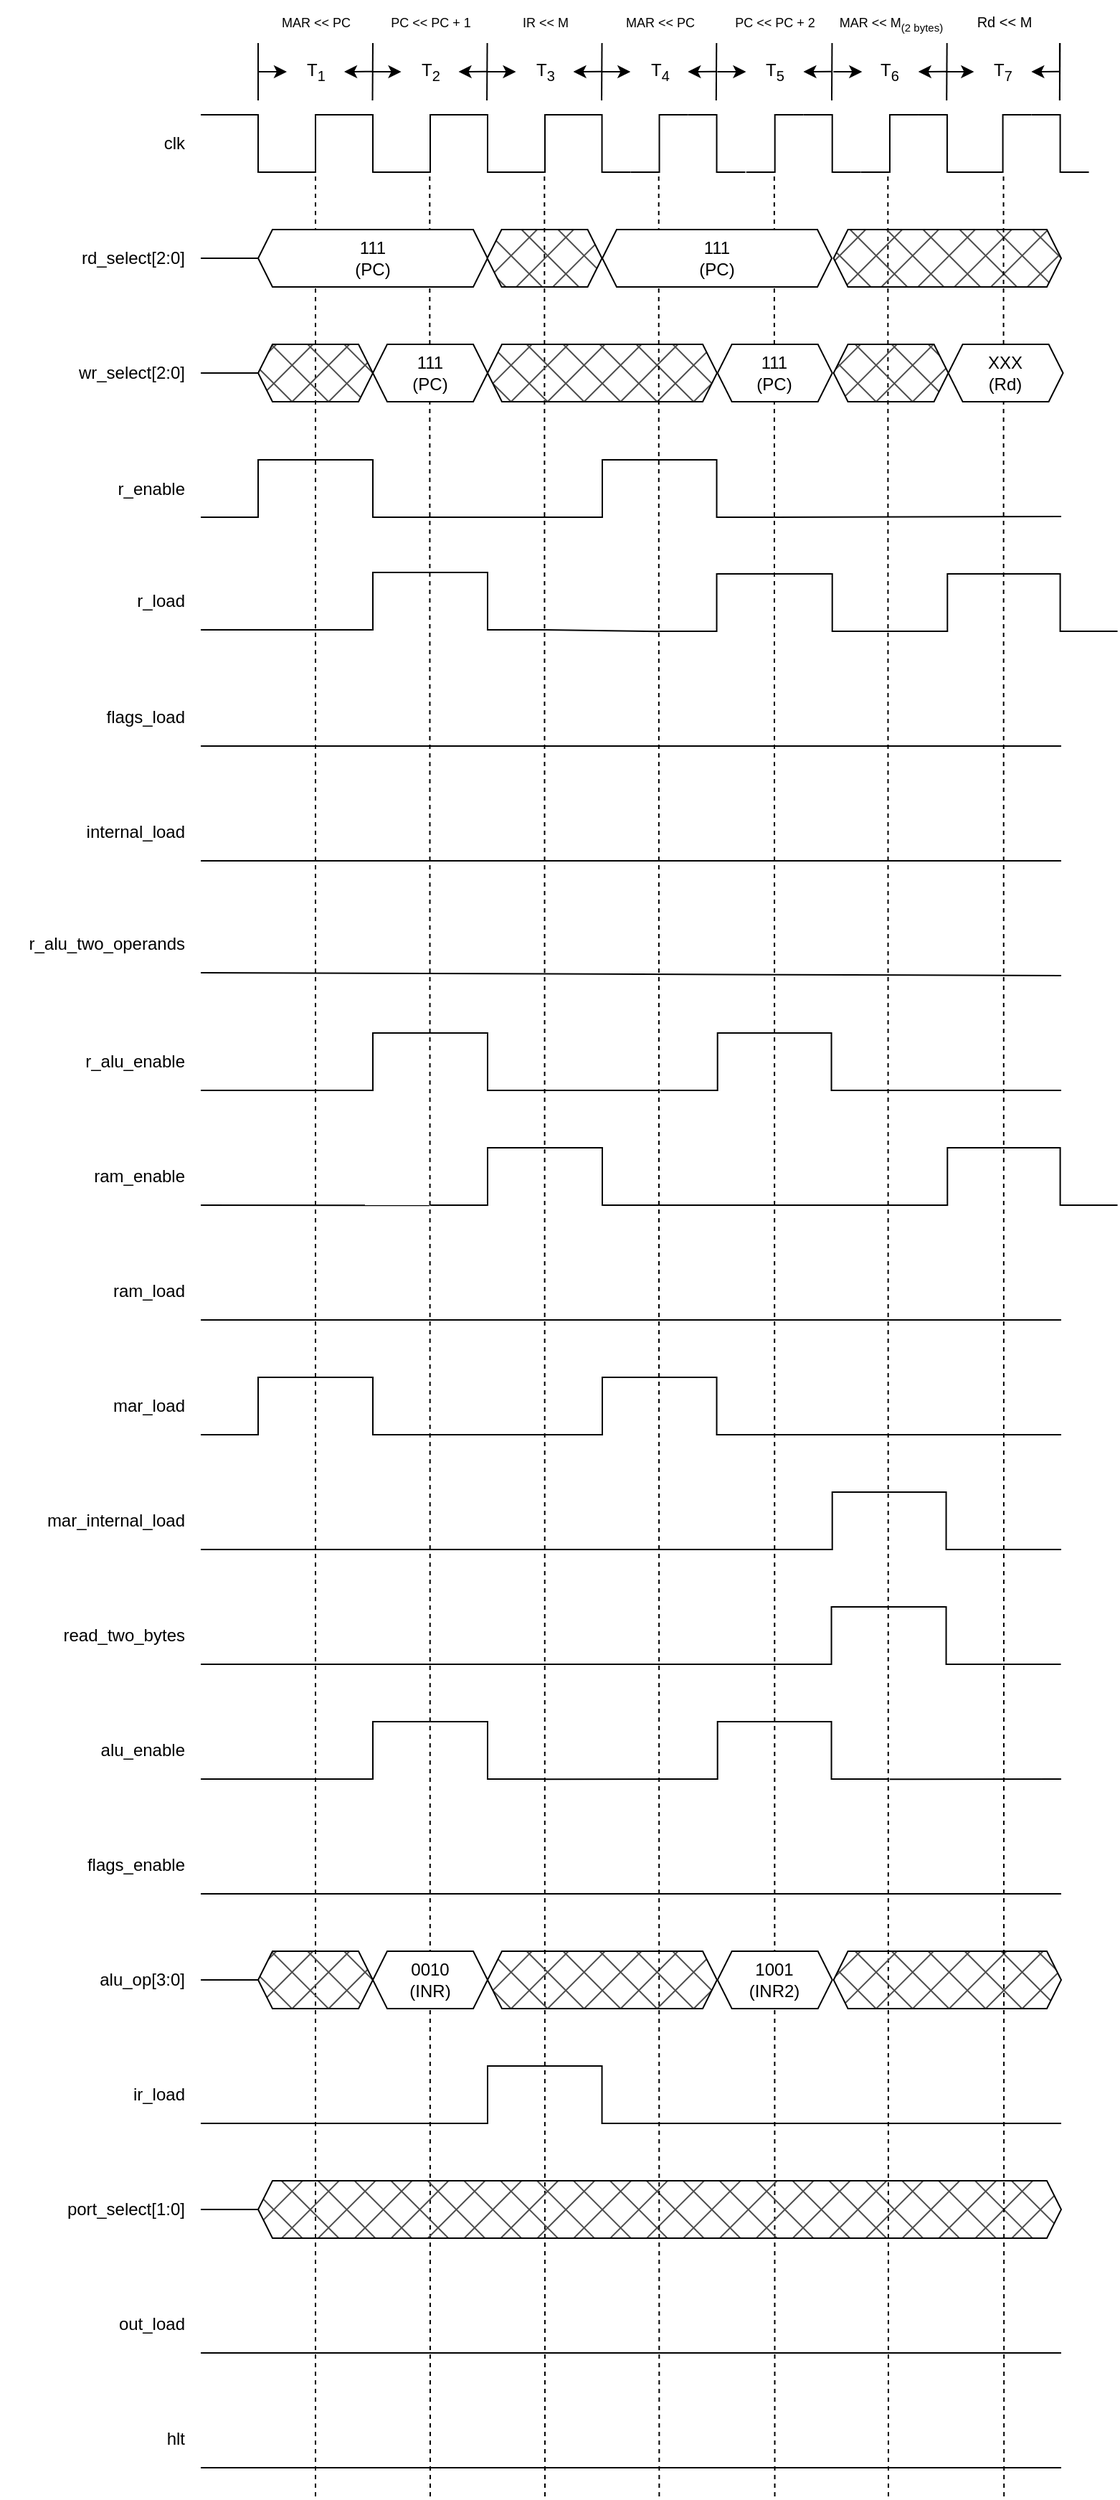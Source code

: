 <mxfile version="20.3.0" type="device"><diagram id="HXsQhYS6Ze4he7YgdLDy" name="Page-1"><mxGraphModel dx="1093" dy="675" grid="1" gridSize="10" guides="1" tooltips="1" connect="1" arrows="1" fold="1" page="1" pageScale="1" pageWidth="1654" pageHeight="1169" math="0" shadow="0"><root><mxCell id="0"/><mxCell id="1" parent="0"/><mxCell id="IwAiYQDvFzD93HIttfBW-186" value="" style="endArrow=none;dashed=1;html=1;strokeWidth=1;rounded=0;" edge="1" parent="1"><mxGeometry width="50" height="50" relative="1" as="geometry"><mxPoint x="760.27" y="1980" as="sourcePoint"/><mxPoint x="759.93" y="360.0" as="targetPoint"/></mxGeometry></mxCell><mxCell id="IwAiYQDvFzD93HIttfBW-43" value="" style="endArrow=none;dashed=1;html=1;strokeWidth=1;rounded=0;" edge="1" parent="1"><mxGeometry width="50" height="50" relative="1" as="geometry"><mxPoint x="440" y="1980" as="sourcePoint"/><mxPoint x="440" y="360" as="targetPoint"/></mxGeometry></mxCell><mxCell id="IwAiYQDvFzD93HIttfBW-2" value="" style="pointerEvents=1;verticalLabelPosition=bottom;shadow=0;dashed=0;align=center;html=1;verticalAlign=top;shape=mxgraph.electrical.waveforms.step_2;" vertex="1" parent="1"><mxGeometry x="380" y="320" width="40" height="40" as="geometry"/></mxCell><mxCell id="IwAiYQDvFzD93HIttfBW-3" value="" style="pointerEvents=1;verticalLabelPosition=bottom;shadow=0;dashed=0;align=center;html=1;verticalAlign=top;shape=mxgraph.electrical.waveforms.step_1;" vertex="1" parent="1"><mxGeometry x="420" y="320" width="40" height="40" as="geometry"/></mxCell><mxCell id="IwAiYQDvFzD93HIttfBW-5" value="clk" style="text;html=1;align=right;verticalAlign=middle;resizable=0;points=[];autosize=1;strokeColor=none;fillColor=none;" vertex="1" parent="1"><mxGeometry x="310" y="325" width="40" height="30" as="geometry"/></mxCell><mxCell id="IwAiYQDvFzD93HIttfBW-6" value="" style="endArrow=none;html=1;rounded=0;" edge="1" parent="1"><mxGeometry width="50" height="50" relative="1" as="geometry"><mxPoint x="360" y="320" as="sourcePoint"/><mxPoint x="380" y="320" as="targetPoint"/></mxGeometry></mxCell><mxCell id="IwAiYQDvFzD93HIttfBW-7" value="" style="pointerEvents=1;verticalLabelPosition=bottom;shadow=0;dashed=0;align=center;html=1;verticalAlign=top;shape=mxgraph.electrical.waveforms.step_2;" vertex="1" parent="1"><mxGeometry x="460" y="320" width="40" height="40" as="geometry"/></mxCell><mxCell id="IwAiYQDvFzD93HIttfBW-8" value="" style="pointerEvents=1;verticalLabelPosition=bottom;shadow=0;dashed=0;align=center;html=1;verticalAlign=top;shape=mxgraph.electrical.waveforms.step_1;" vertex="1" parent="1"><mxGeometry x="500" y="320" width="40" height="40" as="geometry"/></mxCell><mxCell id="IwAiYQDvFzD93HIttfBW-9" value="" style="endArrow=none;html=1;rounded=0;" edge="1" parent="1"><mxGeometry width="50" height="50" relative="1" as="geometry"><mxPoint x="400" y="310" as="sourcePoint"/><mxPoint x="400" y="270" as="targetPoint"/></mxGeometry></mxCell><mxCell id="IwAiYQDvFzD93HIttfBW-10" value="" style="endArrow=none;html=1;rounded=0;" edge="1" parent="1"><mxGeometry width="50" height="50" relative="1" as="geometry"><mxPoint x="479.76" y="310" as="sourcePoint"/><mxPoint x="480" y="270" as="targetPoint"/></mxGeometry></mxCell><mxCell id="IwAiYQDvFzD93HIttfBW-11" value="T&lt;sub&gt;1&lt;/sub&gt;" style="text;html=1;align=center;verticalAlign=middle;resizable=0;points=[];autosize=1;strokeColor=none;fillColor=none;" vertex="1" parent="1"><mxGeometry x="420" y="275" width="40" height="30" as="geometry"/></mxCell><mxCell id="IwAiYQDvFzD93HIttfBW-12" value="" style="endArrow=classic;html=1;rounded=0;" edge="1" parent="1"><mxGeometry width="50" height="50" relative="1" as="geometry"><mxPoint x="400" y="290" as="sourcePoint"/><mxPoint x="420" y="290" as="targetPoint"/></mxGeometry></mxCell><mxCell id="IwAiYQDvFzD93HIttfBW-14" value="" style="endArrow=none;html=1;rounded=0;startArrow=classic;startFill=1;endFill=0;" edge="1" parent="1"><mxGeometry width="50" height="50" relative="1" as="geometry"><mxPoint x="460" y="290" as="sourcePoint"/><mxPoint x="480" y="289.9" as="targetPoint"/></mxGeometry></mxCell><mxCell id="IwAiYQDvFzD93HIttfBW-16" value="" style="pointerEvents=1;verticalLabelPosition=bottom;shadow=0;dashed=0;align=center;html=1;verticalAlign=top;shape=mxgraph.electrical.waveforms.step_2;" vertex="1" parent="1"><mxGeometry x="540" y="320" width="40" height="40" as="geometry"/></mxCell><mxCell id="IwAiYQDvFzD93HIttfBW-17" value="" style="pointerEvents=1;verticalLabelPosition=bottom;shadow=0;dashed=0;align=center;html=1;verticalAlign=top;shape=mxgraph.electrical.waveforms.step_1;" vertex="1" parent="1"><mxGeometry x="580" y="320" width="40" height="40" as="geometry"/></mxCell><mxCell id="IwAiYQDvFzD93HIttfBW-19" value="" style="endArrow=none;html=1;rounded=0;" edge="1" parent="1"><mxGeometry width="50" height="50" relative="1" as="geometry"><mxPoint x="559.54" y="310.0" as="sourcePoint"/><mxPoint x="559.78" y="270.0" as="targetPoint"/></mxGeometry></mxCell><mxCell id="IwAiYQDvFzD93HIttfBW-20" value="T&lt;sub&gt;2&lt;/sub&gt;" style="text;html=1;align=center;verticalAlign=middle;resizable=0;points=[];autosize=1;strokeColor=none;fillColor=none;" vertex="1" parent="1"><mxGeometry x="499.78" y="275" width="40" height="30" as="geometry"/></mxCell><mxCell id="IwAiYQDvFzD93HIttfBW-21" value="" style="endArrow=classic;html=1;rounded=0;" edge="1" parent="1"><mxGeometry width="50" height="50" relative="1" as="geometry"><mxPoint x="479.78" y="290.0" as="sourcePoint"/><mxPoint x="499.78" y="290.0" as="targetPoint"/></mxGeometry></mxCell><mxCell id="IwAiYQDvFzD93HIttfBW-22" value="" style="endArrow=none;html=1;rounded=0;startArrow=classic;startFill=1;endFill=0;" edge="1" parent="1"><mxGeometry width="50" height="50" relative="1" as="geometry"><mxPoint x="539.78" y="290.0" as="sourcePoint"/><mxPoint x="559.78" y="289.9" as="targetPoint"/></mxGeometry></mxCell><mxCell id="IwAiYQDvFzD93HIttfBW-37" value="" style="endArrow=none;html=1;rounded=0;" edge="1" parent="1"><mxGeometry width="50" height="50" relative="1" as="geometry"><mxPoint x="639.53" y="310.0" as="sourcePoint"/><mxPoint x="639.77" y="270.0" as="targetPoint"/></mxGeometry></mxCell><mxCell id="IwAiYQDvFzD93HIttfBW-38" value="T&lt;sub&gt;3&lt;/sub&gt;" style="text;html=1;align=center;verticalAlign=middle;resizable=0;points=[];autosize=1;strokeColor=none;fillColor=none;" vertex="1" parent="1"><mxGeometry x="579.77" y="275" width="40" height="30" as="geometry"/></mxCell><mxCell id="IwAiYQDvFzD93HIttfBW-39" value="" style="endArrow=classic;html=1;rounded=0;" edge="1" parent="1"><mxGeometry width="50" height="50" relative="1" as="geometry"><mxPoint x="559.77" y="290.0" as="sourcePoint"/><mxPoint x="579.77" y="290.0" as="targetPoint"/></mxGeometry></mxCell><mxCell id="IwAiYQDvFzD93HIttfBW-40" value="" style="endArrow=none;html=1;rounded=0;startArrow=classic;startFill=1;endFill=0;" edge="1" parent="1"><mxGeometry width="50" height="50" relative="1" as="geometry"><mxPoint x="619.77" y="290.0" as="sourcePoint"/><mxPoint x="639.77" y="289.9" as="targetPoint"/></mxGeometry></mxCell><mxCell id="IwAiYQDvFzD93HIttfBW-42" value="" style="pointerEvents=1;verticalLabelPosition=bottom;shadow=0;dashed=0;align=center;html=1;verticalAlign=top;shape=mxgraph.electrical.waveforms.step_2;" vertex="1" parent="1"><mxGeometry x="619.77" y="320" width="40" height="40" as="geometry"/></mxCell><mxCell id="IwAiYQDvFzD93HIttfBW-44" value="" style="endArrow=none;dashed=1;html=1;strokeWidth=1;rounded=0;" edge="1" parent="1"><mxGeometry width="50" height="50" relative="1" as="geometry"><mxPoint x="520" y="1980" as="sourcePoint"/><mxPoint x="519.66" y="360.0" as="targetPoint"/></mxGeometry></mxCell><mxCell id="IwAiYQDvFzD93HIttfBW-45" value="" style="endArrow=none;dashed=1;html=1;strokeWidth=1;rounded=0;" edge="1" parent="1"><mxGeometry width="50" height="50" relative="1" as="geometry"><mxPoint x="600" y="1980" as="sourcePoint"/><mxPoint x="599.66" y="360.0" as="targetPoint"/></mxGeometry></mxCell><mxCell id="IwAiYQDvFzD93HIttfBW-46" value="rd_select[2:0]" style="text;html=1;align=right;verticalAlign=middle;resizable=0;points=[];autosize=1;strokeColor=none;fillColor=none;" vertex="1" parent="1"><mxGeometry x="250" y="405" width="100" height="30" as="geometry"/></mxCell><mxCell id="IwAiYQDvFzD93HIttfBW-48" value="111&lt;br&gt;(PC)" style="shape=hexagon;perimeter=hexagonPerimeter2;whiteSpace=wrap;html=1;fixedSize=1;size=10;" vertex="1" parent="1"><mxGeometry x="400" y="400" width="160" height="40" as="geometry"/></mxCell><mxCell id="IwAiYQDvFzD93HIttfBW-50" value="" style="endArrow=none;html=1;rounded=0;entryX=0;entryY=0.5;entryDx=0;entryDy=0;" edge="1" parent="1" target="IwAiYQDvFzD93HIttfBW-48"><mxGeometry width="50" height="50" relative="1" as="geometry"><mxPoint x="360" y="420" as="sourcePoint"/><mxPoint x="390" y="330" as="targetPoint"/></mxGeometry></mxCell><mxCell id="IwAiYQDvFzD93HIttfBW-51" value="r_enable" style="text;html=1;align=right;verticalAlign=middle;resizable=0;points=[];autosize=1;strokeColor=none;fillColor=none;" vertex="1" parent="1"><mxGeometry x="280" y="565.5" width="70" height="30" as="geometry"/></mxCell><mxCell id="IwAiYQDvFzD93HIttfBW-54" value="mar_load" style="text;html=1;align=right;verticalAlign=middle;resizable=0;points=[];autosize=1;strokeColor=none;fillColor=none;" vertex="1" parent="1"><mxGeometry x="280" y="1205" width="70" height="30" as="geometry"/></mxCell><mxCell id="IwAiYQDvFzD93HIttfBW-55" value="" style="pointerEvents=1;verticalLabelPosition=bottom;shadow=0;dashed=0;align=center;html=1;verticalAlign=top;shape=mxgraph.electrical.waveforms.step_1;" vertex="1" parent="1"><mxGeometry x="360" y="1200" width="80" height="40" as="geometry"/></mxCell><mxCell id="IwAiYQDvFzD93HIttfBW-56" value="" style="pointerEvents=1;verticalLabelPosition=bottom;shadow=0;dashed=0;align=center;html=1;verticalAlign=top;shape=mxgraph.electrical.waveforms.step_2;" vertex="1" parent="1"><mxGeometry x="440" y="1200" width="80" height="40" as="geometry"/></mxCell><mxCell id="IwAiYQDvFzD93HIttfBW-57" value="&lt;font style=&quot;font-size: 9px;&quot;&gt;MAR &amp;lt;&amp;lt; PC&lt;/font&gt;" style="text;html=1;align=center;verticalAlign=middle;resizable=0;points=[];autosize=1;strokeColor=none;fillColor=none;" vertex="1" parent="1"><mxGeometry x="405" y="240" width="70" height="30" as="geometry"/></mxCell><mxCell id="IwAiYQDvFzD93HIttfBW-59" value="&lt;font style=&quot;font-size: 9px;&quot;&gt;PC &amp;lt;&amp;lt; PC + 1&lt;/font&gt;" style="text;html=1;align=center;verticalAlign=middle;resizable=0;points=[];autosize=1;strokeColor=none;fillColor=none;" vertex="1" parent="1"><mxGeometry x="480" y="240" width="80" height="30" as="geometry"/></mxCell><mxCell id="IwAiYQDvFzD93HIttfBW-60" value="wr_select[2:0]" style="text;html=1;align=right;verticalAlign=middle;resizable=0;points=[];autosize=1;strokeColor=none;fillColor=none;" vertex="1" parent="1"><mxGeometry x="250" y="485" width="100" height="30" as="geometry"/></mxCell><mxCell id="IwAiYQDvFzD93HIttfBW-61" value="111&lt;br&gt;(PC)" style="shape=hexagon;perimeter=hexagonPerimeter2;whiteSpace=wrap;html=1;fixedSize=1;size=10;" vertex="1" parent="1"><mxGeometry x="480" y="480" width="80" height="40" as="geometry"/></mxCell><mxCell id="IwAiYQDvFzD93HIttfBW-62" value="" style="endArrow=none;html=1;rounded=0;entryX=0;entryY=0.5;entryDx=0;entryDy=0;startArrow=none;" edge="1" parent="1" target="IwAiYQDvFzD93HIttfBW-61" source="IwAiYQDvFzD93HIttfBW-58"><mxGeometry width="50" height="50" relative="1" as="geometry"><mxPoint x="360" y="500" as="sourcePoint"/><mxPoint x="390" y="410" as="targetPoint"/></mxGeometry></mxCell><mxCell id="IwAiYQDvFzD93HIttfBW-63" value="r_alu_enable" style="text;html=1;align=right;verticalAlign=middle;resizable=0;points=[];autosize=1;strokeColor=none;fillColor=none;" vertex="1" parent="1"><mxGeometry x="260" y="965" width="90" height="30" as="geometry"/></mxCell><mxCell id="IwAiYQDvFzD93HIttfBW-64" value="" style="pointerEvents=1;verticalLabelPosition=bottom;shadow=0;dashed=0;align=center;html=1;verticalAlign=top;shape=mxgraph.electrical.waveforms.step_1;" vertex="1" parent="1"><mxGeometry x="360" y="560.5" width="80" height="40" as="geometry"/></mxCell><mxCell id="IwAiYQDvFzD93HIttfBW-65" value="" style="pointerEvents=1;verticalLabelPosition=bottom;shadow=0;dashed=0;align=center;html=1;verticalAlign=top;shape=mxgraph.electrical.waveforms.step_2;" vertex="1" parent="1"><mxGeometry x="440" y="560.5" width="80" height="40" as="geometry"/></mxCell><mxCell id="IwAiYQDvFzD93HIttfBW-66" value="" style="endArrow=none;html=1;rounded=0;entryX=0;entryY=1;entryDx=0;entryDy=0;entryPerimeter=0;" edge="1" parent="1" target="IwAiYQDvFzD93HIttfBW-67"><mxGeometry width="50" height="50" relative="1" as="geometry"><mxPoint x="360" y="1000" as="sourcePoint"/><mxPoint x="480" y="1000" as="targetPoint"/></mxGeometry></mxCell><mxCell id="IwAiYQDvFzD93HIttfBW-67" value="" style="pointerEvents=1;verticalLabelPosition=bottom;shadow=0;dashed=0;align=center;html=1;verticalAlign=top;shape=mxgraph.electrical.waveforms.step_1;" vertex="1" parent="1"><mxGeometry x="440" y="960" width="80" height="40" as="geometry"/></mxCell><mxCell id="IwAiYQDvFzD93HIttfBW-68" value="" style="pointerEvents=1;verticalLabelPosition=bottom;shadow=0;dashed=0;align=center;html=1;verticalAlign=top;shape=mxgraph.electrical.waveforms.step_2;" vertex="1" parent="1"><mxGeometry x="520" y="960" width="80" height="40" as="geometry"/></mxCell><mxCell id="IwAiYQDvFzD93HIttfBW-70" value="r_alu_two_operands" style="text;html=1;align=right;verticalAlign=middle;resizable=0;points=[];autosize=1;strokeColor=none;fillColor=none;" vertex="1" parent="1"><mxGeometry x="220" y="883" width="130" height="30" as="geometry"/></mxCell><mxCell id="IwAiYQDvFzD93HIttfBW-71" value="" style="endArrow=none;html=1;rounded=0;" edge="1" parent="1"><mxGeometry width="50" height="50" relative="1" as="geometry"><mxPoint x="360" y="918" as="sourcePoint"/><mxPoint x="960" y="920" as="targetPoint"/></mxGeometry></mxCell><mxCell id="IwAiYQDvFzD93HIttfBW-74" value="r_load" style="text;html=1;align=right;verticalAlign=middle;resizable=0;points=[];autosize=1;strokeColor=none;fillColor=none;" vertex="1" parent="1"><mxGeometry x="290" y="644" width="60" height="30" as="geometry"/></mxCell><mxCell id="IwAiYQDvFzD93HIttfBW-75" value="" style="endArrow=none;html=1;rounded=0;entryX=0.003;entryY=0.999;entryDx=0;entryDy=0;entryPerimeter=0;" edge="1" parent="1" target="IwAiYQDvFzD93HIttfBW-76"><mxGeometry width="50" height="50" relative="1" as="geometry"><mxPoint x="360" y="679" as="sourcePoint"/><mxPoint x="480" y="679" as="targetPoint"/></mxGeometry></mxCell><mxCell id="IwAiYQDvFzD93HIttfBW-76" value="" style="pointerEvents=1;verticalLabelPosition=bottom;shadow=0;dashed=0;align=center;html=1;verticalAlign=top;shape=mxgraph.electrical.waveforms.step_1;" vertex="1" parent="1"><mxGeometry x="440" y="639" width="80" height="40" as="geometry"/></mxCell><mxCell id="IwAiYQDvFzD93HIttfBW-77" value="" style="pointerEvents=1;verticalLabelPosition=bottom;shadow=0;dashed=0;align=center;html=1;verticalAlign=top;shape=mxgraph.electrical.waveforms.step_2;" vertex="1" parent="1"><mxGeometry x="520" y="639" width="80" height="40" as="geometry"/></mxCell><mxCell id="IwAiYQDvFzD93HIttfBW-78" value="flags_load" style="text;html=1;align=right;verticalAlign=middle;resizable=0;points=[];autosize=1;strokeColor=none;fillColor=none;" vertex="1" parent="1"><mxGeometry x="270" y="725" width="80" height="30" as="geometry"/></mxCell><mxCell id="IwAiYQDvFzD93HIttfBW-79" value="" style="endArrow=none;html=1;rounded=0;" edge="1" parent="1"><mxGeometry width="50" height="50" relative="1" as="geometry"><mxPoint x="360" y="760" as="sourcePoint"/><mxPoint x="960" y="760" as="targetPoint"/></mxGeometry></mxCell><mxCell id="IwAiYQDvFzD93HIttfBW-82" value="internal_load" style="text;html=1;align=right;verticalAlign=middle;resizable=0;points=[];autosize=1;strokeColor=none;fillColor=none;" vertex="1" parent="1"><mxGeometry x="260" y="805" width="90" height="30" as="geometry"/></mxCell><mxCell id="IwAiYQDvFzD93HIttfBW-83" value="" style="endArrow=none;html=1;rounded=0;" edge="1" parent="1"><mxGeometry width="50" height="50" relative="1" as="geometry"><mxPoint x="360" y="840" as="sourcePoint"/><mxPoint x="960" y="840" as="targetPoint"/></mxGeometry></mxCell><mxCell id="IwAiYQDvFzD93HIttfBW-86" value="ram_enable" style="text;html=1;align=right;verticalAlign=middle;resizable=0;points=[];autosize=1;strokeColor=none;fillColor=none;" vertex="1" parent="1"><mxGeometry x="260" y="1045" width="90" height="30" as="geometry"/></mxCell><mxCell id="IwAiYQDvFzD93HIttfBW-87" value="" style="endArrow=none;html=1;rounded=0;entryX=-0.004;entryY=1.004;entryDx=0;entryDy=0;entryPerimeter=0;" edge="1" parent="1" target="IwAiYQDvFzD93HIttfBW-148"><mxGeometry width="50" height="50" relative="1" as="geometry"><mxPoint x="360" y="1080" as="sourcePoint"/><mxPoint x="560" y="1080" as="targetPoint"/></mxGeometry></mxCell><mxCell id="IwAiYQDvFzD93HIttfBW-90" value="ram_load" style="text;html=1;align=right;verticalAlign=middle;resizable=0;points=[];autosize=1;strokeColor=none;fillColor=none;" vertex="1" parent="1"><mxGeometry x="280" y="1125" width="70" height="30" as="geometry"/></mxCell><mxCell id="IwAiYQDvFzD93HIttfBW-91" value="" style="endArrow=none;html=1;rounded=0;" edge="1" parent="1"><mxGeometry width="50" height="50" relative="1" as="geometry"><mxPoint x="360" y="1160" as="sourcePoint"/><mxPoint x="960" y="1160" as="targetPoint"/></mxGeometry></mxCell><mxCell id="IwAiYQDvFzD93HIttfBW-94" value="mar_internal_load" style="text;html=1;align=right;verticalAlign=middle;resizable=0;points=[];autosize=1;strokeColor=none;fillColor=none;" vertex="1" parent="1"><mxGeometry x="230" y="1285" width="120" height="30" as="geometry"/></mxCell><mxCell id="IwAiYQDvFzD93HIttfBW-95" value="" style="endArrow=none;html=1;rounded=0;" edge="1" parent="1"><mxGeometry width="50" height="50" relative="1" as="geometry"><mxPoint x="360" y="1320" as="sourcePoint"/><mxPoint x="800" y="1320" as="targetPoint"/></mxGeometry></mxCell><mxCell id="IwAiYQDvFzD93HIttfBW-98" value="read_two_bytes" style="text;html=1;align=right;verticalAlign=middle;resizable=0;points=[];autosize=1;strokeColor=none;fillColor=none;" vertex="1" parent="1"><mxGeometry x="240" y="1365" width="110" height="30" as="geometry"/></mxCell><mxCell id="IwAiYQDvFzD93HIttfBW-99" value="" style="endArrow=none;html=1;rounded=0;" edge="1" parent="1"><mxGeometry width="50" height="50" relative="1" as="geometry"><mxPoint x="360" y="1400" as="sourcePoint"/><mxPoint x="800" y="1400" as="targetPoint"/></mxGeometry></mxCell><mxCell id="IwAiYQDvFzD93HIttfBW-102" value="alu_enable" style="text;html=1;align=right;verticalAlign=middle;resizable=0;points=[];autosize=1;strokeColor=none;fillColor=none;" vertex="1" parent="1"><mxGeometry x="270" y="1445" width="80" height="30" as="geometry"/></mxCell><mxCell id="IwAiYQDvFzD93HIttfBW-103" value="" style="endArrow=none;html=1;rounded=0;entryX=0;entryY=1;entryDx=0;entryDy=0;entryPerimeter=0;" edge="1" parent="1" target="IwAiYQDvFzD93HIttfBW-104"><mxGeometry width="50" height="50" relative="1" as="geometry"><mxPoint x="360" y="1480" as="sourcePoint"/><mxPoint x="480" y="1480" as="targetPoint"/></mxGeometry></mxCell><mxCell id="IwAiYQDvFzD93HIttfBW-104" value="" style="pointerEvents=1;verticalLabelPosition=bottom;shadow=0;dashed=0;align=center;html=1;verticalAlign=top;shape=mxgraph.electrical.waveforms.step_1;" vertex="1" parent="1"><mxGeometry x="440" y="1440" width="80" height="40" as="geometry"/></mxCell><mxCell id="IwAiYQDvFzD93HIttfBW-105" value="" style="pointerEvents=1;verticalLabelPosition=bottom;shadow=0;dashed=0;align=center;html=1;verticalAlign=top;shape=mxgraph.electrical.waveforms.step_2;" vertex="1" parent="1"><mxGeometry x="520" y="1440" width="80" height="40" as="geometry"/></mxCell><mxCell id="IwAiYQDvFzD93HIttfBW-106" value="flags_enable" style="text;html=1;align=right;verticalAlign=middle;resizable=0;points=[];autosize=1;strokeColor=none;fillColor=none;" vertex="1" parent="1"><mxGeometry x="260" y="1525" width="90" height="30" as="geometry"/></mxCell><mxCell id="IwAiYQDvFzD93HIttfBW-107" value="" style="endArrow=none;html=1;rounded=0;" edge="1" parent="1"><mxGeometry width="50" height="50" relative="1" as="geometry"><mxPoint x="360" y="1560" as="sourcePoint"/><mxPoint x="960" y="1560" as="targetPoint"/></mxGeometry></mxCell><mxCell id="IwAiYQDvFzD93HIttfBW-114" value="alu_op[3:0]" style="text;html=1;align=right;verticalAlign=middle;resizable=0;points=[];autosize=1;strokeColor=none;fillColor=none;" vertex="1" parent="1"><mxGeometry x="270" y="1605" width="80" height="30" as="geometry"/></mxCell><mxCell id="IwAiYQDvFzD93HIttfBW-115" value="0010&lt;br&gt;(INR)" style="shape=hexagon;perimeter=hexagonPerimeter2;whiteSpace=wrap;html=1;fixedSize=1;size=10;" vertex="1" parent="1"><mxGeometry x="480" y="1600" width="80" height="40" as="geometry"/></mxCell><mxCell id="IwAiYQDvFzD93HIttfBW-116" value="" style="endArrow=none;html=1;rounded=0;entryX=0;entryY=0.5;entryDx=0;entryDy=0;startArrow=none;" edge="1" parent="1" target="IwAiYQDvFzD93HIttfBW-115" source="IwAiYQDvFzD93HIttfBW-137"><mxGeometry width="50" height="50" relative="1" as="geometry"><mxPoint x="360" y="1620" as="sourcePoint"/><mxPoint x="390" y="1530" as="targetPoint"/></mxGeometry></mxCell><mxCell id="IwAiYQDvFzD93HIttfBW-117" value="ir_load" style="text;html=1;align=right;verticalAlign=middle;resizable=0;points=[];autosize=1;strokeColor=none;fillColor=none;" vertex="1" parent="1"><mxGeometry x="290" y="1685" width="60" height="30" as="geometry"/></mxCell><mxCell id="IwAiYQDvFzD93HIttfBW-118" value="" style="endArrow=none;html=1;rounded=0;" edge="1" parent="1"><mxGeometry width="50" height="50" relative="1" as="geometry"><mxPoint x="360" y="1720" as="sourcePoint"/><mxPoint x="520" y="1720" as="targetPoint"/></mxGeometry></mxCell><mxCell id="IwAiYQDvFzD93HIttfBW-121" value="out_load" style="text;html=1;align=right;verticalAlign=middle;resizable=0;points=[];autosize=1;strokeColor=none;fillColor=none;" vertex="1" parent="1"><mxGeometry x="280" y="1845" width="70" height="30" as="geometry"/></mxCell><mxCell id="IwAiYQDvFzD93HIttfBW-122" value="" style="endArrow=none;html=1;rounded=0;" edge="1" parent="1"><mxGeometry width="50" height="50" relative="1" as="geometry"><mxPoint x="360" y="1880" as="sourcePoint"/><mxPoint x="960" y="1880" as="targetPoint"/></mxGeometry></mxCell><mxCell id="IwAiYQDvFzD93HIttfBW-129" value="port_select[1:0]" style="text;html=1;align=right;verticalAlign=middle;resizable=0;points=[];autosize=1;strokeColor=none;fillColor=none;" vertex="1" parent="1"><mxGeometry x="240" y="1765" width="110" height="30" as="geometry"/></mxCell><mxCell id="IwAiYQDvFzD93HIttfBW-131" value="" style="endArrow=none;html=1;rounded=0;entryX=0;entryY=0.5;entryDx=0;entryDy=0;" edge="1" parent="1" target="IwAiYQDvFzD93HIttfBW-139"><mxGeometry width="50" height="50" relative="1" as="geometry"><mxPoint x="360" y="1780" as="sourcePoint"/><mxPoint x="390" y="1690" as="targetPoint"/></mxGeometry></mxCell><mxCell id="IwAiYQDvFzD93HIttfBW-132" value="hlt" style="text;html=1;align=right;verticalAlign=middle;resizable=0;points=[];autosize=1;strokeColor=none;fillColor=none;" vertex="1" parent="1"><mxGeometry x="310" y="1925" width="40" height="30" as="geometry"/></mxCell><mxCell id="IwAiYQDvFzD93HIttfBW-133" value="" style="endArrow=none;html=1;rounded=0;" edge="1" parent="1"><mxGeometry width="50" height="50" relative="1" as="geometry"><mxPoint x="360" y="1960" as="sourcePoint"/><mxPoint x="960" y="1960" as="targetPoint"/></mxGeometry></mxCell><mxCell id="IwAiYQDvFzD93HIttfBW-136" value="" style="endArrow=none;html=1;rounded=0;entryX=0;entryY=0.5;entryDx=0;entryDy=0;" edge="1" parent="1" target="IwAiYQDvFzD93HIttfBW-58"><mxGeometry width="50" height="50" relative="1" as="geometry"><mxPoint x="360" y="500" as="sourcePoint"/><mxPoint x="480" y="500" as="targetPoint"/></mxGeometry></mxCell><mxCell id="IwAiYQDvFzD93HIttfBW-137" value="" style="shape=hexagon;perimeter=hexagonPerimeter2;whiteSpace=wrap;html=1;fixedSize=1;size=10;fillStyle=cross-hatch;fillColor=#4D4D4D;" vertex="1" parent="1"><mxGeometry x="400" y="1600" width="80" height="40" as="geometry"/></mxCell><mxCell id="IwAiYQDvFzD93HIttfBW-138" value="" style="endArrow=none;html=1;rounded=0;entryX=0;entryY=0.5;entryDx=0;entryDy=0;" edge="1" parent="1" target="IwAiYQDvFzD93HIttfBW-137"><mxGeometry width="50" height="50" relative="1" as="geometry"><mxPoint x="360" y="1620" as="sourcePoint"/><mxPoint x="480" y="1620" as="targetPoint"/></mxGeometry></mxCell><mxCell id="IwAiYQDvFzD93HIttfBW-139" value="" style="shape=hexagon;perimeter=hexagonPerimeter2;whiteSpace=wrap;html=1;fixedSize=1;size=10;fillStyle=cross-hatch;fillColor=#4D4D4D;" vertex="1" parent="1"><mxGeometry x="400" y="1760" width="560" height="40" as="geometry"/></mxCell><mxCell id="IwAiYQDvFzD93HIttfBW-141" value="" style="endArrow=none;html=1;rounded=0;strokeWidth=1;fontSize=9;entryX=0;entryY=1;entryDx=0;entryDy=0;entryPerimeter=0;" edge="1" parent="1" target="IwAiYQDvFzD93HIttfBW-166"><mxGeometry width="50" height="50" relative="1" as="geometry"><mxPoint x="520" y="600.5" as="sourcePoint"/><mxPoint x="640" y="600" as="targetPoint"/></mxGeometry></mxCell><mxCell id="IwAiYQDvFzD93HIttfBW-142" value="" style="endArrow=none;html=1;rounded=0;entryX=0;entryY=1;entryDx=0;entryDy=0;entryPerimeter=0;" edge="1" parent="1" target="IwAiYQDvFzD93HIttfBW-169"><mxGeometry width="50" height="50" relative="1" as="geometry"><mxPoint x="520" y="1240" as="sourcePoint"/><mxPoint x="640" y="1240" as="targetPoint"/></mxGeometry></mxCell><mxCell id="IwAiYQDvFzD93HIttfBW-143" value="&lt;font style=&quot;font-size: 9px;&quot;&gt;IR &amp;lt;&amp;lt; M&lt;/font&gt;" style="text;html=1;align=center;verticalAlign=middle;resizable=0;points=[];autosize=1;strokeColor=none;fillColor=none;" vertex="1" parent="1"><mxGeometry x="569.77" y="240" width="60" height="30" as="geometry"/></mxCell><mxCell id="IwAiYQDvFzD93HIttfBW-144" value="" style="shape=hexagon;perimeter=hexagonPerimeter2;whiteSpace=wrap;html=1;fixedSize=1;size=10;fillStyle=cross-hatch;fillColor=#4D4D4D;" vertex="1" parent="1"><mxGeometry x="559.77" y="400" width="80" height="40" as="geometry"/></mxCell><mxCell id="IwAiYQDvFzD93HIttfBW-58" value="" style="shape=hexagon;perimeter=hexagonPerimeter2;whiteSpace=wrap;html=1;fixedSize=1;size=10;fillStyle=cross-hatch;fillColor=#4D4D4D;" vertex="1" parent="1"><mxGeometry x="400" y="480" width="80" height="40" as="geometry"/></mxCell><mxCell id="IwAiYQDvFzD93HIttfBW-145" value="" style="shape=hexagon;perimeter=hexagonPerimeter2;whiteSpace=wrap;html=1;fixedSize=1;size=10;fillStyle=cross-hatch;fillColor=#4D4D4D;" vertex="1" parent="1"><mxGeometry x="560" y="480" width="160" height="40" as="geometry"/></mxCell><mxCell id="IwAiYQDvFzD93HIttfBW-146" value="" style="endArrow=none;html=1;rounded=0;strokeWidth=1;fontSize=9;exitX=0.999;exitY=0.999;exitDx=0;exitDy=0;exitPerimeter=0;entryX=0.001;entryY=1.003;entryDx=0;entryDy=0;entryPerimeter=0;" edge="1" parent="1" source="IwAiYQDvFzD93HIttfBW-77" target="IwAiYQDvFzD93HIttfBW-188"><mxGeometry width="50" height="50" relative="1" as="geometry"><mxPoint x="600" y="680" as="sourcePoint"/><mxPoint x="720" y="680" as="targetPoint"/></mxGeometry></mxCell><mxCell id="IwAiYQDvFzD93HIttfBW-147" value="" style="endArrow=none;html=1;rounded=0;" edge="1" parent="1"><mxGeometry width="50" height="50" relative="1" as="geometry"><mxPoint x="600" y="1000" as="sourcePoint"/><mxPoint x="680" y="1000" as="targetPoint"/></mxGeometry></mxCell><mxCell id="IwAiYQDvFzD93HIttfBW-148" value="" style="pointerEvents=1;verticalLabelPosition=bottom;shadow=0;dashed=0;align=center;html=1;verticalAlign=top;shape=mxgraph.electrical.waveforms.step_1;" vertex="1" parent="1"><mxGeometry x="520" y="1040" width="80" height="40" as="geometry"/></mxCell><mxCell id="IwAiYQDvFzD93HIttfBW-149" value="" style="pointerEvents=1;verticalLabelPosition=bottom;shadow=0;dashed=0;align=center;html=1;verticalAlign=top;shape=mxgraph.electrical.waveforms.step_2;" vertex="1" parent="1"><mxGeometry x="600" y="1040" width="80" height="40" as="geometry"/></mxCell><mxCell id="IwAiYQDvFzD93HIttfBW-150" value="" style="endArrow=none;html=1;rounded=0;exitX=0.996;exitY=1.003;exitDx=0;exitDy=0;exitPerimeter=0;" edge="1" parent="1" source="IwAiYQDvFzD93HIttfBW-105"><mxGeometry width="50" height="50" relative="1" as="geometry"><mxPoint x="370" y="1410.0" as="sourcePoint"/><mxPoint x="720" y="1480" as="targetPoint"/></mxGeometry></mxCell><mxCell id="IwAiYQDvFzD93HIttfBW-151" value="" style="shape=hexagon;perimeter=hexagonPerimeter2;whiteSpace=wrap;html=1;fixedSize=1;size=10;fillStyle=cross-hatch;fillColor=#4D4D4D;" vertex="1" parent="1"><mxGeometry x="560" y="1600" width="160" height="40" as="geometry"/></mxCell><mxCell id="IwAiYQDvFzD93HIttfBW-152" value="" style="pointerEvents=1;verticalLabelPosition=bottom;shadow=0;dashed=0;align=center;html=1;verticalAlign=top;shape=mxgraph.electrical.waveforms.step_1;" vertex="1" parent="1"><mxGeometry x="520" y="1680" width="80" height="40" as="geometry"/></mxCell><mxCell id="IwAiYQDvFzD93HIttfBW-153" value="" style="pointerEvents=1;verticalLabelPosition=bottom;shadow=0;dashed=0;align=center;html=1;verticalAlign=top;shape=mxgraph.electrical.waveforms.step_2;" vertex="1" parent="1"><mxGeometry x="599.77" y="1680" width="80" height="40" as="geometry"/></mxCell><mxCell id="IwAiYQDvFzD93HIttfBW-154" value="" style="pointerEvents=1;verticalLabelPosition=bottom;shadow=0;dashed=0;align=center;html=1;verticalAlign=top;shape=mxgraph.electrical.waveforms.step_1;" vertex="1" parent="1"><mxGeometry x="659.77" y="320" width="40" height="40" as="geometry"/></mxCell><mxCell id="IwAiYQDvFzD93HIttfBW-155" value="" style="pointerEvents=1;verticalLabelPosition=bottom;shadow=0;dashed=0;align=center;html=1;verticalAlign=top;shape=mxgraph.electrical.waveforms.step_2;" vertex="1" parent="1"><mxGeometry x="699.77" y="320" width="40" height="40" as="geometry"/></mxCell><mxCell id="IwAiYQDvFzD93HIttfBW-158" value="" style="endArrow=none;html=1;rounded=0;" edge="1" parent="1"><mxGeometry width="50" height="50" relative="1" as="geometry"><mxPoint x="719.41" y="310.0" as="sourcePoint"/><mxPoint x="719.65" y="270.0" as="targetPoint"/></mxGeometry></mxCell><mxCell id="IwAiYQDvFzD93HIttfBW-159" value="T&lt;sub&gt;4&lt;/sub&gt;" style="text;html=1;align=center;verticalAlign=middle;resizable=0;points=[];autosize=1;strokeColor=none;fillColor=none;" vertex="1" parent="1"><mxGeometry x="659.65" y="275" width="40" height="30" as="geometry"/></mxCell><mxCell id="IwAiYQDvFzD93HIttfBW-160" value="" style="endArrow=classic;html=1;rounded=0;" edge="1" parent="1"><mxGeometry width="50" height="50" relative="1" as="geometry"><mxPoint x="639.65" y="290.0" as="sourcePoint"/><mxPoint x="659.65" y="290.0" as="targetPoint"/></mxGeometry></mxCell><mxCell id="IwAiYQDvFzD93HIttfBW-161" value="" style="endArrow=none;html=1;rounded=0;startArrow=classic;startFill=1;endFill=0;" edge="1" parent="1"><mxGeometry width="50" height="50" relative="1" as="geometry"><mxPoint x="699.65" y="290.0" as="sourcePoint"/><mxPoint x="719.65" y="289.9" as="targetPoint"/></mxGeometry></mxCell><mxCell id="IwAiYQDvFzD93HIttfBW-165" value="" style="endArrow=none;dashed=1;html=1;strokeWidth=1;rounded=0;" edge="1" parent="1"><mxGeometry width="50" height="50" relative="1" as="geometry"><mxPoint x="679.69" y="1980" as="sourcePoint"/><mxPoint x="679.35" y="360.0" as="targetPoint"/></mxGeometry></mxCell><mxCell id="IwAiYQDvFzD93HIttfBW-163" value="&lt;font style=&quot;font-size: 9px;&quot;&gt;MAR &amp;lt;&amp;lt; PC&lt;/font&gt;" style="text;html=1;align=center;verticalAlign=middle;resizable=0;points=[];autosize=1;strokeColor=none;fillColor=none;" vertex="1" parent="1"><mxGeometry x="644.65" y="240" width="70" height="30" as="geometry"/></mxCell><mxCell id="IwAiYQDvFzD93HIttfBW-164" value="111&lt;br&gt;(PC)" style="shape=hexagon;perimeter=hexagonPerimeter2;whiteSpace=wrap;html=1;fixedSize=1;size=10;" vertex="1" parent="1"><mxGeometry x="640" y="400" width="160" height="40" as="geometry"/></mxCell><mxCell id="IwAiYQDvFzD93HIttfBW-166" value="" style="pointerEvents=1;verticalLabelPosition=bottom;shadow=0;dashed=0;align=center;html=1;verticalAlign=top;shape=mxgraph.electrical.waveforms.step_1;" vertex="1" parent="1"><mxGeometry x="600" y="560.5" width="80" height="40" as="geometry"/></mxCell><mxCell id="IwAiYQDvFzD93HIttfBW-167" value="" style="pointerEvents=1;verticalLabelPosition=bottom;shadow=0;dashed=0;align=center;html=1;verticalAlign=top;shape=mxgraph.electrical.waveforms.step_2;" vertex="1" parent="1"><mxGeometry x="679.77" y="560.5" width="80" height="40" as="geometry"/></mxCell><mxCell id="IwAiYQDvFzD93HIttfBW-168" value="" style="endArrow=none;html=1;rounded=0;" edge="1" parent="1"><mxGeometry width="50" height="50" relative="1" as="geometry"><mxPoint x="680" y="1080" as="sourcePoint"/><mxPoint x="880" y="1080" as="targetPoint"/></mxGeometry></mxCell><mxCell id="IwAiYQDvFzD93HIttfBW-169" value="" style="pointerEvents=1;verticalLabelPosition=bottom;shadow=0;dashed=0;align=center;html=1;verticalAlign=top;shape=mxgraph.electrical.waveforms.step_1;" vertex="1" parent="1"><mxGeometry x="600" y="1200" width="80" height="40" as="geometry"/></mxCell><mxCell id="IwAiYQDvFzD93HIttfBW-170" value="" style="pointerEvents=1;verticalLabelPosition=bottom;shadow=0;dashed=0;align=center;html=1;verticalAlign=top;shape=mxgraph.electrical.waveforms.step_2;" vertex="1" parent="1"><mxGeometry x="679.77" y="1200" width="80" height="40" as="geometry"/></mxCell><mxCell id="IwAiYQDvFzD93HIttfBW-172" value="" style="endArrow=none;html=1;rounded=0;" edge="1" parent="1"><mxGeometry width="50" height="50" relative="1" as="geometry"><mxPoint x="680" y="1720" as="sourcePoint"/><mxPoint x="960" y="1720" as="targetPoint"/></mxGeometry></mxCell><mxCell id="IwAiYQDvFzD93HIttfBW-175" value="" style="pointerEvents=1;verticalLabelPosition=bottom;shadow=0;dashed=0;align=center;html=1;verticalAlign=top;shape=mxgraph.electrical.waveforms.step_1;" vertex="1" parent="1"><mxGeometry x="740.35" y="320" width="40" height="40" as="geometry"/></mxCell><mxCell id="IwAiYQDvFzD93HIttfBW-176" value="" style="pointerEvents=1;verticalLabelPosition=bottom;shadow=0;dashed=0;align=center;html=1;verticalAlign=top;shape=mxgraph.electrical.waveforms.step_2;" vertex="1" parent="1"><mxGeometry x="780.35" y="320" width="40" height="40" as="geometry"/></mxCell><mxCell id="IwAiYQDvFzD93HIttfBW-179" value="" style="endArrow=none;html=1;rounded=0;" edge="1" parent="1"><mxGeometry width="50" height="50" relative="1" as="geometry"><mxPoint x="799.99" y="310.0" as="sourcePoint"/><mxPoint x="800.23" y="270.0" as="targetPoint"/></mxGeometry></mxCell><mxCell id="IwAiYQDvFzD93HIttfBW-180" value="T&lt;sub&gt;5&lt;/sub&gt;" style="text;html=1;align=center;verticalAlign=middle;resizable=0;points=[];autosize=1;strokeColor=none;fillColor=none;" vertex="1" parent="1"><mxGeometry x="740.23" y="275" width="40" height="30" as="geometry"/></mxCell><mxCell id="IwAiYQDvFzD93HIttfBW-181" value="" style="endArrow=classic;html=1;rounded=0;" edge="1" parent="1"><mxGeometry width="50" height="50" relative="1" as="geometry"><mxPoint x="720.23" y="290.0" as="sourcePoint"/><mxPoint x="740.23" y="290.0" as="targetPoint"/></mxGeometry></mxCell><mxCell id="IwAiYQDvFzD93HIttfBW-182" value="" style="endArrow=none;html=1;rounded=0;startArrow=classic;startFill=1;endFill=0;" edge="1" parent="1"><mxGeometry width="50" height="50" relative="1" as="geometry"><mxPoint x="780.23" y="290.0" as="sourcePoint"/><mxPoint x="800.23" y="289.9" as="targetPoint"/></mxGeometry></mxCell><mxCell id="IwAiYQDvFzD93HIttfBW-184" value="&lt;font style=&quot;font-size: 9px;&quot;&gt;PC &amp;lt;&amp;lt; PC + 2&lt;/font&gt;" style="text;html=1;align=center;verticalAlign=middle;resizable=0;points=[];autosize=1;strokeColor=none;fillColor=none;" vertex="1" parent="1"><mxGeometry x="720.23" y="240" width="80" height="30" as="geometry"/></mxCell><mxCell id="IwAiYQDvFzD93HIttfBW-185" value="111&lt;br&gt;(PC)" style="shape=hexagon;perimeter=hexagonPerimeter2;whiteSpace=wrap;html=1;fixedSize=1;size=10;" vertex="1" parent="1"><mxGeometry x="720.35" y="480" width="80" height="40" as="geometry"/></mxCell><mxCell id="IwAiYQDvFzD93HIttfBW-187" value="" style="endArrow=none;html=1;rounded=0;strokeWidth=1;fontSize=9;" edge="1" parent="1"><mxGeometry width="50" height="50" relative="1" as="geometry"><mxPoint x="759.77" y="600.5" as="sourcePoint"/><mxPoint x="960" y="600" as="targetPoint"/></mxGeometry></mxCell><mxCell id="IwAiYQDvFzD93HIttfBW-188" value="" style="pointerEvents=1;verticalLabelPosition=bottom;shadow=0;dashed=0;align=center;html=1;verticalAlign=top;shape=mxgraph.electrical.waveforms.step_1;" vertex="1" parent="1"><mxGeometry x="679.77" y="640" width="80" height="40" as="geometry"/></mxCell><mxCell id="IwAiYQDvFzD93HIttfBW-189" value="" style="pointerEvents=1;verticalLabelPosition=bottom;shadow=0;dashed=0;align=center;html=1;verticalAlign=top;shape=mxgraph.electrical.waveforms.step_2;" vertex="1" parent="1"><mxGeometry x="760.35" y="640" width="80" height="40" as="geometry"/></mxCell><mxCell id="IwAiYQDvFzD93HIttfBW-190" value="" style="pointerEvents=1;verticalLabelPosition=bottom;shadow=0;dashed=0;align=center;html=1;verticalAlign=top;shape=mxgraph.electrical.waveforms.step_1;" vertex="1" parent="1"><mxGeometry x="680.35" y="960" width="80" height="40" as="geometry"/></mxCell><mxCell id="IwAiYQDvFzD93HIttfBW-191" value="" style="pointerEvents=1;verticalLabelPosition=bottom;shadow=0;dashed=0;align=center;html=1;verticalAlign=top;shape=mxgraph.electrical.waveforms.step_2;" vertex="1" parent="1"><mxGeometry x="759.77" y="960" width="80" height="40" as="geometry"/></mxCell><mxCell id="IwAiYQDvFzD93HIttfBW-192" value="" style="endArrow=none;html=1;rounded=0;" edge="1" parent="1"><mxGeometry width="50" height="50" relative="1" as="geometry"><mxPoint x="760.35" y="1240" as="sourcePoint"/><mxPoint x="960" y="1240" as="targetPoint"/></mxGeometry></mxCell><mxCell id="IwAiYQDvFzD93HIttfBW-193" value="" style="pointerEvents=1;verticalLabelPosition=bottom;shadow=0;dashed=0;align=center;html=1;verticalAlign=top;shape=mxgraph.electrical.waveforms.step_1;" vertex="1" parent="1"><mxGeometry x="680.35" y="1440" width="80" height="40" as="geometry"/></mxCell><mxCell id="IwAiYQDvFzD93HIttfBW-194" value="" style="pointerEvents=1;verticalLabelPosition=bottom;shadow=0;dashed=0;align=center;html=1;verticalAlign=top;shape=mxgraph.electrical.waveforms.step_2;" vertex="1" parent="1"><mxGeometry x="759.77" y="1440" width="80" height="40" as="geometry"/></mxCell><mxCell id="IwAiYQDvFzD93HIttfBW-195" value="1001&lt;br&gt;(INR2)" style="shape=hexagon;perimeter=hexagonPerimeter2;whiteSpace=wrap;html=1;fixedSize=1;size=10;" vertex="1" parent="1"><mxGeometry x="720.35" y="1600" width="80" height="40" as="geometry"/></mxCell><mxCell id="IwAiYQDvFzD93HIttfBW-199" value="" style="pointerEvents=1;verticalLabelPosition=bottom;shadow=0;dashed=0;align=center;html=1;verticalAlign=top;shape=mxgraph.electrical.waveforms.step_1;" vertex="1" parent="1"><mxGeometry x="820.47" y="320" width="40" height="40" as="geometry"/></mxCell><mxCell id="IwAiYQDvFzD93HIttfBW-200" value="" style="pointerEvents=1;verticalLabelPosition=bottom;shadow=0;dashed=0;align=center;html=1;verticalAlign=top;shape=mxgraph.electrical.waveforms.step_2;" vertex="1" parent="1"><mxGeometry x="860.47" y="320" width="40" height="40" as="geometry"/></mxCell><mxCell id="IwAiYQDvFzD93HIttfBW-201" value="" style="endArrow=none;html=1;rounded=0;" edge="1" parent="1"><mxGeometry width="50" height="50" relative="1" as="geometry"><mxPoint x="880.11" y="310.0" as="sourcePoint"/><mxPoint x="880.35" y="270.0" as="targetPoint"/></mxGeometry></mxCell><mxCell id="IwAiYQDvFzD93HIttfBW-202" value="T&lt;sub&gt;6&lt;/sub&gt;" style="text;html=1;align=center;verticalAlign=middle;resizable=0;points=[];autosize=1;strokeColor=none;fillColor=none;" vertex="1" parent="1"><mxGeometry x="820.35" y="275" width="40" height="30" as="geometry"/></mxCell><mxCell id="IwAiYQDvFzD93HIttfBW-203" value="" style="endArrow=classic;html=1;rounded=0;" edge="1" parent="1"><mxGeometry width="50" height="50" relative="1" as="geometry"><mxPoint x="801.17" y="290.0" as="sourcePoint"/><mxPoint x="821.17" y="290.0" as="targetPoint"/></mxGeometry></mxCell><mxCell id="IwAiYQDvFzD93HIttfBW-204" value="" style="endArrow=none;html=1;rounded=0;startArrow=classic;startFill=1;endFill=0;" edge="1" parent="1"><mxGeometry width="50" height="50" relative="1" as="geometry"><mxPoint x="860.35" y="290.0" as="sourcePoint"/><mxPoint x="880.35" y="289.9" as="targetPoint"/></mxGeometry></mxCell><mxCell id="IwAiYQDvFzD93HIttfBW-206" value="&lt;font style=&quot;font-size: 9px;&quot;&gt;MAR &amp;lt;&amp;lt; M&lt;sub&gt;(2 bytes)&lt;/sub&gt;&lt;/font&gt;" style="text;html=1;align=center;verticalAlign=middle;resizable=0;points=[];autosize=1;strokeColor=none;fillColor=none;" vertex="1" parent="1"><mxGeometry x="791.17" y="240" width="100" height="30" as="geometry"/></mxCell><mxCell id="IwAiYQDvFzD93HIttfBW-207" value="" style="endArrow=none;dashed=1;html=1;strokeWidth=1;rounded=0;" edge="1" parent="1"><mxGeometry width="50" height="50" relative="1" as="geometry"><mxPoint x="839.5" y="1980" as="sourcePoint"/><mxPoint x="839.16" y="360.0" as="targetPoint"/></mxGeometry></mxCell><mxCell id="IwAiYQDvFzD93HIttfBW-208" value="" style="shape=hexagon;perimeter=hexagonPerimeter2;whiteSpace=wrap;html=1;fixedSize=1;size=10;fillStyle=cross-hatch;fillColor=#4D4D4D;" vertex="1" parent="1"><mxGeometry x="801.29" y="400" width="158.71" height="40" as="geometry"/></mxCell><mxCell id="IwAiYQDvFzD93HIttfBW-209" value="" style="shape=hexagon;perimeter=hexagonPerimeter2;whiteSpace=wrap;html=1;fixedSize=1;size=10;fillStyle=cross-hatch;fillColor=#4D4D4D;" vertex="1" parent="1"><mxGeometry x="801.29" y="480" width="80" height="40" as="geometry"/></mxCell><mxCell id="IwAiYQDvFzD93HIttfBW-210" value="" style="endArrow=none;html=1;rounded=0;strokeWidth=1;fontSize=9;exitX=0.999;exitY=0.999;exitDx=0;exitDy=0;exitPerimeter=0;" edge="1" parent="1"><mxGeometry width="50" height="50" relative="1" as="geometry"><mxPoint x="839.77" y="680" as="sourcePoint"/><mxPoint x="880" y="680" as="targetPoint"/></mxGeometry></mxCell><mxCell id="IwAiYQDvFzD93HIttfBW-211" value="" style="endArrow=none;html=1;rounded=0;" edge="1" parent="1"><mxGeometry width="50" height="50" relative="1" as="geometry"><mxPoint x="839.77" y="1000" as="sourcePoint"/><mxPoint x="960" y="1000" as="targetPoint"/></mxGeometry></mxCell><mxCell id="IwAiYQDvFzD93HIttfBW-212" value="" style="pointerEvents=1;verticalLabelPosition=bottom;shadow=0;dashed=0;align=center;html=1;verticalAlign=top;shape=mxgraph.electrical.waveforms.step_1;" vertex="1" parent="1"><mxGeometry x="760.35" y="1280" width="80" height="40" as="geometry"/></mxCell><mxCell id="IwAiYQDvFzD93HIttfBW-213" value="" style="pointerEvents=1;verticalLabelPosition=bottom;shadow=0;dashed=0;align=center;html=1;verticalAlign=top;shape=mxgraph.electrical.waveforms.step_2;" vertex="1" parent="1"><mxGeometry x="839.77" y="1280" width="80" height="40" as="geometry"/></mxCell><mxCell id="IwAiYQDvFzD93HIttfBW-214" value="" style="pointerEvents=1;verticalLabelPosition=bottom;shadow=0;dashed=0;align=center;html=1;verticalAlign=top;shape=mxgraph.electrical.waveforms.step_1;" vertex="1" parent="1"><mxGeometry x="759.77" y="1360" width="80" height="40" as="geometry"/></mxCell><mxCell id="IwAiYQDvFzD93HIttfBW-215" value="" style="pointerEvents=1;verticalLabelPosition=bottom;shadow=0;dashed=0;align=center;html=1;verticalAlign=top;shape=mxgraph.electrical.waveforms.step_2;" vertex="1" parent="1"><mxGeometry x="839.77" y="1360" width="80" height="40" as="geometry"/></mxCell><mxCell id="IwAiYQDvFzD93HIttfBW-216" value="" style="endArrow=none;html=1;rounded=0;exitX=0.996;exitY=1.003;exitDx=0;exitDy=0;exitPerimeter=0;" edge="1" parent="1"><mxGeometry width="50" height="50" relative="1" as="geometry"><mxPoint x="840.35" y="1480.12" as="sourcePoint"/><mxPoint x="960" y="1480" as="targetPoint"/></mxGeometry></mxCell><mxCell id="IwAiYQDvFzD93HIttfBW-217" value="" style="shape=hexagon;perimeter=hexagonPerimeter2;whiteSpace=wrap;html=1;fixedSize=1;size=10;fillStyle=cross-hatch;fillColor=#4D4D4D;" vertex="1" parent="1"><mxGeometry x="801.29" y="1600" width="158.71" height="40" as="geometry"/></mxCell><mxCell id="IwAiYQDvFzD93HIttfBW-222" value="" style="pointerEvents=1;verticalLabelPosition=bottom;shadow=0;dashed=0;align=center;html=1;verticalAlign=top;shape=mxgraph.electrical.waveforms.step_1;" vertex="1" parent="1"><mxGeometry x="899.3" y="320" width="40" height="40" as="geometry"/></mxCell><mxCell id="IwAiYQDvFzD93HIttfBW-223" value="" style="pointerEvents=1;verticalLabelPosition=bottom;shadow=0;dashed=0;align=center;html=1;verticalAlign=top;shape=mxgraph.electrical.waveforms.step_2;" vertex="1" parent="1"><mxGeometry x="939.3" y="320" width="40" height="40" as="geometry"/></mxCell><mxCell id="IwAiYQDvFzD93HIttfBW-224" value="" style="endArrow=none;html=1;rounded=0;" edge="1" parent="1"><mxGeometry width="50" height="50" relative="1" as="geometry"><mxPoint x="958.94" y="310.0" as="sourcePoint"/><mxPoint x="959.18" y="270.0" as="targetPoint"/></mxGeometry></mxCell><mxCell id="IwAiYQDvFzD93HIttfBW-225" value="T&lt;sub&gt;7&lt;/sub&gt;" style="text;html=1;align=center;verticalAlign=middle;resizable=0;points=[];autosize=1;strokeColor=none;fillColor=none;" vertex="1" parent="1"><mxGeometry x="899.18" y="275" width="40" height="30" as="geometry"/></mxCell><mxCell id="IwAiYQDvFzD93HIttfBW-226" value="" style="endArrow=classic;html=1;rounded=0;" edge="1" parent="1"><mxGeometry width="50" height="50" relative="1" as="geometry"><mxPoint x="879.18" y="290.0" as="sourcePoint"/><mxPoint x="899.18" y="290.0" as="targetPoint"/></mxGeometry></mxCell><mxCell id="IwAiYQDvFzD93HIttfBW-227" value="" style="endArrow=none;html=1;rounded=0;startArrow=classic;startFill=1;endFill=0;" edge="1" parent="1"><mxGeometry width="50" height="50" relative="1" as="geometry"><mxPoint x="939.18" y="290.0" as="sourcePoint"/><mxPoint x="959.18" y="289.9" as="targetPoint"/></mxGeometry></mxCell><mxCell id="IwAiYQDvFzD93HIttfBW-228" value="" style="endArrow=none;html=1;rounded=0;" edge="1" parent="1"><mxGeometry width="50" height="50" relative="1" as="geometry"><mxPoint x="958.96" y="310.0" as="sourcePoint"/><mxPoint x="958.96" y="270.0" as="targetPoint"/></mxGeometry></mxCell><mxCell id="IwAiYQDvFzD93HIttfBW-229" value="&lt;font size=&quot;1&quot;&gt;Rd &amp;lt;&amp;lt; M&lt;/font&gt;" style="text;html=1;align=center;verticalAlign=middle;resizable=0;points=[];autosize=1;strokeColor=none;fillColor=none;" vertex="1" parent="1"><mxGeometry x="890.0" y="240" width="60" height="30" as="geometry"/></mxCell><mxCell id="IwAiYQDvFzD93HIttfBW-230" value="" style="endArrow=none;dashed=1;html=1;strokeWidth=1;rounded=0;" edge="1" parent="1"><mxGeometry width="50" height="50" relative="1" as="geometry"><mxPoint x="920.11" y="1980" as="sourcePoint"/><mxPoint x="919.77" y="360.0" as="targetPoint"/></mxGeometry></mxCell><mxCell id="IwAiYQDvFzD93HIttfBW-231" value="XXX&lt;br&gt;(Rd)" style="shape=hexagon;perimeter=hexagonPerimeter2;whiteSpace=wrap;html=1;fixedSize=1;size=10;" vertex="1" parent="1"><mxGeometry x="881.29" y="480" width="80" height="40" as="geometry"/></mxCell><mxCell id="IwAiYQDvFzD93HIttfBW-232" value="" style="pointerEvents=1;verticalLabelPosition=bottom;shadow=0;dashed=0;align=center;html=1;verticalAlign=top;shape=mxgraph.electrical.waveforms.step_1;" vertex="1" parent="1"><mxGeometry x="840.65" y="640" width="80" height="40" as="geometry"/></mxCell><mxCell id="IwAiYQDvFzD93HIttfBW-233" value="" style="pointerEvents=1;verticalLabelPosition=bottom;shadow=0;dashed=0;align=center;html=1;verticalAlign=top;shape=mxgraph.electrical.waveforms.step_2;" vertex="1" parent="1"><mxGeometry x="919.3" y="640" width="80" height="40" as="geometry"/></mxCell><mxCell id="IwAiYQDvFzD93HIttfBW-236" value="" style="pointerEvents=1;verticalLabelPosition=bottom;shadow=0;dashed=0;align=center;html=1;verticalAlign=top;shape=mxgraph.electrical.waveforms.step_1;" vertex="1" parent="1"><mxGeometry x="840.65" y="1040" width="80" height="40" as="geometry"/></mxCell><mxCell id="IwAiYQDvFzD93HIttfBW-237" value="" style="pointerEvents=1;verticalLabelPosition=bottom;shadow=0;dashed=0;align=center;html=1;verticalAlign=top;shape=mxgraph.electrical.waveforms.step_2;" vertex="1" parent="1"><mxGeometry x="919.3" y="1040" width="80" height="40" as="geometry"/></mxCell><mxCell id="IwAiYQDvFzD93HIttfBW-238" value="" style="endArrow=none;html=1;rounded=0;" edge="1" parent="1"><mxGeometry width="50" height="50" relative="1" as="geometry"><mxPoint x="920" y="1320" as="sourcePoint"/><mxPoint x="960" y="1320" as="targetPoint"/></mxGeometry></mxCell><mxCell id="IwAiYQDvFzD93HIttfBW-239" value="" style="endArrow=none;html=1;rounded=0;" edge="1" parent="1"><mxGeometry width="50" height="50" relative="1" as="geometry"><mxPoint x="919.77" y="1400.0" as="sourcePoint"/><mxPoint x="959.77" y="1400.0" as="targetPoint"/></mxGeometry></mxCell></root></mxGraphModel></diagram></mxfile>